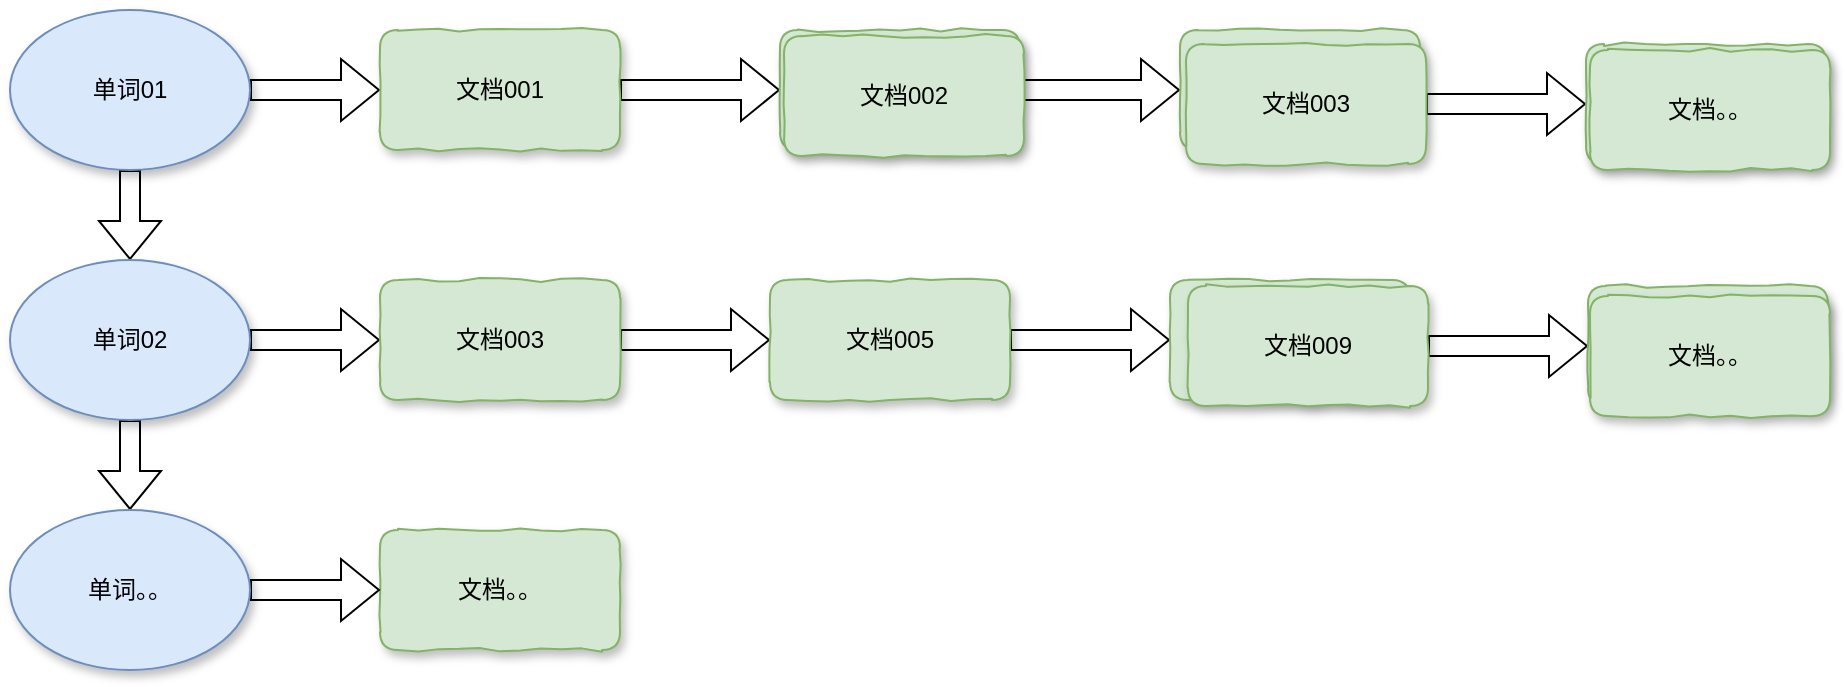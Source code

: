 <mxfile version="11.1.4" type="github"><diagram id="1eZOpk3StXLPC8N9psVG" name="第 1 页"><mxGraphModel dx="1422" dy="715" grid="1" gridSize="10" guides="1" tooltips="1" connect="1" arrows="1" fold="1" page="1" pageScale="1" pageWidth="5827" pageHeight="5169" math="0" shadow="0"><root><mxCell id="0"/><mxCell id="1" parent="0"/><mxCell id="tQ3p0JrwfSbQ8p61f8VG-24" value="" style="edgeStyle=orthogonalEdgeStyle;rounded=0;orthogonalLoop=1;jettySize=auto;html=1;shape=flexArrow;" edge="1" parent="1" source="tQ3p0JrwfSbQ8p61f8VG-18" target="tQ3p0JrwfSbQ8p61f8VG-19"><mxGeometry relative="1" as="geometry"/></mxCell><mxCell id="tQ3p0JrwfSbQ8p61f8VG-41" value="" style="edgeStyle=orthogonalEdgeStyle;shape=flexArrow;rounded=0;orthogonalLoop=1;jettySize=auto;html=1;" edge="1" parent="1" source="tQ3p0JrwfSbQ8p61f8VG-18" target="tQ3p0JrwfSbQ8p61f8VG-25"><mxGeometry relative="1" as="geometry"/></mxCell><mxCell id="tQ3p0JrwfSbQ8p61f8VG-18" value="单词01" style="ellipse;whiteSpace=wrap;html=1;shadow=1;glass=0;comic=1;flipH=0;flipV=0;fillColor=#dae8fc;strokeColor=#6c8ebf;" vertex="1" parent="1"><mxGeometry x="50" y="550" width="120" height="80" as="geometry"/></mxCell><mxCell id="tQ3p0JrwfSbQ8p61f8VG-38" value="" style="edgeStyle=orthogonalEdgeStyle;shape=flexArrow;rounded=0;orthogonalLoop=1;jettySize=auto;html=1;" edge="1" parent="1" source="tQ3p0JrwfSbQ8p61f8VG-19" target="tQ3p0JrwfSbQ8p61f8VG-28"><mxGeometry relative="1" as="geometry"/></mxCell><mxCell id="tQ3p0JrwfSbQ8p61f8VG-40" value="" style="edgeStyle=orthogonalEdgeStyle;shape=flexArrow;rounded=0;orthogonalLoop=1;jettySize=auto;html=1;" edge="1" parent="1" source="tQ3p0JrwfSbQ8p61f8VG-19" target="tQ3p0JrwfSbQ8p61f8VG-26"><mxGeometry relative="1" as="geometry"/></mxCell><mxCell id="tQ3p0JrwfSbQ8p61f8VG-19" value="单词02" style="ellipse;whiteSpace=wrap;html=1;shadow=1;glass=0;comic=1;flipH=0;flipV=0;fillColor=#dae8fc;strokeColor=#6c8ebf;" vertex="1" parent="1"><mxGeometry x="50" y="675" width="120" height="80" as="geometry"/></mxCell><mxCell id="tQ3p0JrwfSbQ8p61f8VG-43" value="" style="edgeStyle=orthogonalEdgeStyle;shape=flexArrow;rounded=0;orthogonalLoop=1;jettySize=auto;html=1;" edge="1" parent="1" source="tQ3p0JrwfSbQ8p61f8VG-25" target="tQ3p0JrwfSbQ8p61f8VG-42"><mxGeometry relative="1" as="geometry"/></mxCell><mxCell id="tQ3p0JrwfSbQ8p61f8VG-25" value="文档001" style="rounded=1;whiteSpace=wrap;html=1;shadow=1;comic=1;glass=0;fillColor=#d5e8d4;strokeColor=#82b366;flipH=0;flipV=0;" vertex="1" parent="1"><mxGeometry x="235" y="560" width="120" height="60" as="geometry"/></mxCell><mxCell id="tQ3p0JrwfSbQ8p61f8VG-45" value="" style="edgeStyle=orthogonalEdgeStyle;shape=flexArrow;rounded=0;orthogonalLoop=1;jettySize=auto;html=1;" edge="1" parent="1" source="tQ3p0JrwfSbQ8p61f8VG-42" target="tQ3p0JrwfSbQ8p61f8VG-44"><mxGeometry relative="1" as="geometry"/></mxCell><mxCell id="tQ3p0JrwfSbQ8p61f8VG-42" value="文档001" style="rounded=1;whiteSpace=wrap;html=1;shadow=1;comic=1;glass=0;fillColor=#d5e8d4;strokeColor=#82b366;flipH=0;flipV=0;" vertex="1" parent="1"><mxGeometry x="435" y="560" width="120" height="60" as="geometry"/></mxCell><mxCell id="tQ3p0JrwfSbQ8p61f8VG-44" value="文档001" style="rounded=1;whiteSpace=wrap;html=1;shadow=1;comic=1;glass=0;fillColor=#d5e8d4;strokeColor=#82b366;flipH=0;flipV=0;" vertex="1" parent="1"><mxGeometry x="635" y="560" width="120" height="60" as="geometry"/></mxCell><mxCell id="tQ3p0JrwfSbQ8p61f8VG-52" value="" style="edgeStyle=orthogonalEdgeStyle;shape=flexArrow;rounded=0;orthogonalLoop=1;jettySize=auto;html=1;" edge="1" parent="1" source="tQ3p0JrwfSbQ8p61f8VG-26" target="tQ3p0JrwfSbQ8p61f8VG-30"><mxGeometry relative="1" as="geometry"/></mxCell><mxCell id="tQ3p0JrwfSbQ8p61f8VG-26" value="文档003" style="rounded=1;whiteSpace=wrap;html=1;shadow=1;comic=1;glass=0;fillColor=#d5e8d4;strokeColor=#82b366;flipH=0;flipV=0;" vertex="1" parent="1"><mxGeometry x="235" y="685" width="120" height="60" as="geometry"/></mxCell><mxCell id="tQ3p0JrwfSbQ8p61f8VG-27" value="文档。。" style="rounded=1;whiteSpace=wrap;html=1;shadow=1;comic=1;glass=0;fillColor=#d5e8d4;strokeColor=#82b366;flipH=0;flipV=0;" vertex="1" parent="1"><mxGeometry x="235" y="810" width="120" height="60" as="geometry"/></mxCell><mxCell id="tQ3p0JrwfSbQ8p61f8VG-39" value="" style="edgeStyle=orthogonalEdgeStyle;shape=flexArrow;rounded=0;orthogonalLoop=1;jettySize=auto;html=1;" edge="1" parent="1" source="tQ3p0JrwfSbQ8p61f8VG-28" target="tQ3p0JrwfSbQ8p61f8VG-27"><mxGeometry relative="1" as="geometry"/></mxCell><mxCell id="tQ3p0JrwfSbQ8p61f8VG-28" value="单词。。" style="ellipse;whiteSpace=wrap;html=1;shadow=1;glass=0;comic=1;flipH=0;flipV=0;fillColor=#dae8fc;strokeColor=#6c8ebf;" vertex="1" parent="1"><mxGeometry x="50" y="800" width="120" height="80" as="geometry"/></mxCell><mxCell id="tQ3p0JrwfSbQ8p61f8VG-29" value="文档002" style="rounded=1;whiteSpace=wrap;html=1;shadow=1;comic=1;glass=0;fillColor=#d5e8d4;strokeColor=#82b366;flipH=0;flipV=0;" vertex="1" parent="1"><mxGeometry x="437" y="563" width="120" height="60" as="geometry"/></mxCell><mxCell id="tQ3p0JrwfSbQ8p61f8VG-51" value="" style="edgeStyle=orthogonalEdgeStyle;shape=flexArrow;rounded=0;orthogonalLoop=1;jettySize=auto;html=1;" edge="1" parent="1" source="tQ3p0JrwfSbQ8p61f8VG-30" target="tQ3p0JrwfSbQ8p61f8VG-50"><mxGeometry relative="1" as="geometry"/></mxCell><mxCell id="tQ3p0JrwfSbQ8p61f8VG-30" value="文档005" style="rounded=1;whiteSpace=wrap;html=1;shadow=1;comic=1;glass=0;fillColor=#d5e8d4;strokeColor=#82b366;flipH=0;flipV=0;" vertex="1" parent="1"><mxGeometry x="430" y="685" width="120" height="60" as="geometry"/></mxCell><mxCell id="tQ3p0JrwfSbQ8p61f8VG-50" value="文档005" style="rounded=1;whiteSpace=wrap;html=1;shadow=1;comic=1;glass=0;fillColor=#d5e8d4;strokeColor=#82b366;flipH=0;flipV=0;" vertex="1" parent="1"><mxGeometry x="630" y="685" width="120" height="60" as="geometry"/></mxCell><mxCell id="tQ3p0JrwfSbQ8p61f8VG-47" value="" style="edgeStyle=orthogonalEdgeStyle;shape=flexArrow;rounded=0;orthogonalLoop=1;jettySize=auto;html=1;" edge="1" parent="1" source="tQ3p0JrwfSbQ8p61f8VG-32" target="tQ3p0JrwfSbQ8p61f8VG-46"><mxGeometry relative="1" as="geometry"/></mxCell><mxCell id="tQ3p0JrwfSbQ8p61f8VG-32" value="文档003" style="rounded=1;whiteSpace=wrap;html=1;shadow=1;comic=1;glass=0;fillColor=#d5e8d4;strokeColor=#82b366;flipH=0;flipV=0;" vertex="1" parent="1"><mxGeometry x="638" y="567" width="120" height="60" as="geometry"/></mxCell><mxCell id="tQ3p0JrwfSbQ8p61f8VG-46" value="文档003" style="rounded=1;whiteSpace=wrap;html=1;shadow=1;comic=1;glass=0;fillColor=#d5e8d4;strokeColor=#82b366;flipH=0;flipV=0;" vertex="1" parent="1"><mxGeometry x="838" y="567" width="120" height="60" as="geometry"/></mxCell><mxCell id="tQ3p0JrwfSbQ8p61f8VG-49" value="" style="edgeStyle=orthogonalEdgeStyle;shape=flexArrow;rounded=0;orthogonalLoop=1;jettySize=auto;html=1;" edge="1" parent="1" source="tQ3p0JrwfSbQ8p61f8VG-33" target="tQ3p0JrwfSbQ8p61f8VG-48"><mxGeometry relative="1" as="geometry"/></mxCell><mxCell id="tQ3p0JrwfSbQ8p61f8VG-33" value="文档009" style="rounded=1;whiteSpace=wrap;html=1;shadow=1;comic=1;glass=0;fillColor=#d5e8d4;strokeColor=#82b366;flipH=0;flipV=0;" vertex="1" parent="1"><mxGeometry x="639" y="688" width="120" height="60" as="geometry"/></mxCell><mxCell id="tQ3p0JrwfSbQ8p61f8VG-48" value="文档009" style="rounded=1;whiteSpace=wrap;html=1;shadow=1;comic=1;glass=0;fillColor=#d5e8d4;strokeColor=#82b366;flipH=0;flipV=0;" vertex="1" parent="1"><mxGeometry x="839" y="688" width="120" height="60" as="geometry"/></mxCell><mxCell id="tQ3p0JrwfSbQ8p61f8VG-35" value="文档。。" style="rounded=1;whiteSpace=wrap;html=1;shadow=1;comic=1;glass=0;fillColor=#d5e8d4;strokeColor=#82b366;flipH=0;flipV=0;" vertex="1" parent="1"><mxGeometry x="840" y="570" width="120" height="60" as="geometry"/></mxCell><mxCell id="tQ3p0JrwfSbQ8p61f8VG-36" value="文档。。" style="rounded=1;whiteSpace=wrap;html=1;shadow=1;comic=1;glass=0;fillColor=#d5e8d4;strokeColor=#82b366;flipH=0;flipV=0;" vertex="1" parent="1"><mxGeometry x="840" y="693" width="120" height="60" as="geometry"/></mxCell></root></mxGraphModel></diagram></mxfile>